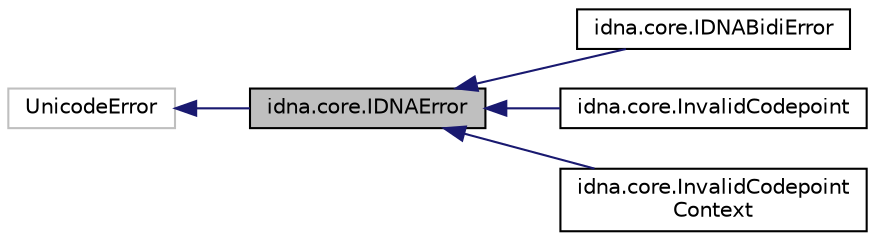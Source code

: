 digraph "idna.core.IDNAError"
{
 // LATEX_PDF_SIZE
  edge [fontname="Helvetica",fontsize="10",labelfontname="Helvetica",labelfontsize="10"];
  node [fontname="Helvetica",fontsize="10",shape=record];
  rankdir="LR";
  Node1 [label="idna.core.IDNAError",height=0.2,width=0.4,color="black", fillcolor="grey75", style="filled", fontcolor="black",tooltip=" "];
  Node2 -> Node1 [dir="back",color="midnightblue",fontsize="10",style="solid",fontname="Helvetica"];
  Node2 [label="UnicodeError",height=0.2,width=0.4,color="grey75", fillcolor="white", style="filled",tooltip=" "];
  Node1 -> Node3 [dir="back",color="midnightblue",fontsize="10",style="solid",fontname="Helvetica"];
  Node3 [label="idna.core.IDNABidiError",height=0.2,width=0.4,color="black", fillcolor="white", style="filled",URL="$classidna_1_1core_1_1IDNABidiError.html",tooltip=" "];
  Node1 -> Node4 [dir="back",color="midnightblue",fontsize="10",style="solid",fontname="Helvetica"];
  Node4 [label="idna.core.InvalidCodepoint",height=0.2,width=0.4,color="black", fillcolor="white", style="filled",URL="$classidna_1_1core_1_1InvalidCodepoint.html",tooltip=" "];
  Node1 -> Node5 [dir="back",color="midnightblue",fontsize="10",style="solid",fontname="Helvetica"];
  Node5 [label="idna.core.InvalidCodepoint\lContext",height=0.2,width=0.4,color="black", fillcolor="white", style="filled",URL="$classidna_1_1core_1_1InvalidCodepointContext.html",tooltip=" "];
}
